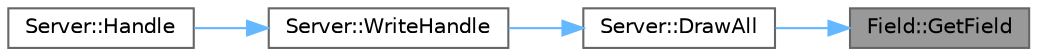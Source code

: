 digraph "Field::GetField"
{
 // LATEX_PDF_SIZE
  bgcolor="transparent";
  edge [fontname=Helvetica,fontsize=10,labelfontname=Helvetica,labelfontsize=10];
  node [fontname=Helvetica,fontsize=10,shape=box,height=0.2,width=0.4];
  rankdir="RL";
  Node1 [id="Node000001",label="Field::GetField",height=0.2,width=0.4,color="gray40", fillcolor="grey60", style="filled", fontcolor="black",tooltip="Получение массива символов, представляющего поле."];
  Node1 -> Node2 [id="edge1_Node000001_Node000002",dir="back",color="steelblue1",style="solid",tooltip=" "];
  Node2 [id="Node000002",label="Server::DrawAll",height=0.2,width=0.4,color="grey40", fillcolor="white", style="filled",URL="$class_server.html#a44be6f37d46d022833250be1a29d2ce0",tooltip="Отрисовывает все элементы на поле."];
  Node2 -> Node3 [id="edge2_Node000002_Node000003",dir="back",color="steelblue1",style="solid",tooltip=" "];
  Node3 [id="Node000003",label="Server::WriteHandle",height=0.2,width=0.4,color="grey40", fillcolor="white", style="filled",URL="$class_server.html#a76a0e5a2a9bbc3abf9f77ac704f554af",tooltip="Обрабатывает события записи."];
  Node3 -> Node4 [id="edge3_Node000003_Node000004",dir="back",color="steelblue1",style="solid",tooltip=" "];
  Node4 [id="Node000004",label="Server::Handle",height=0.2,width=0.4,color="grey40", fillcolor="white", style="filled",URL="$class_server.html#aa8a2b033575df088c0716ba949875c63",tooltip="Абстрактный метод для обработки событий."];
}
